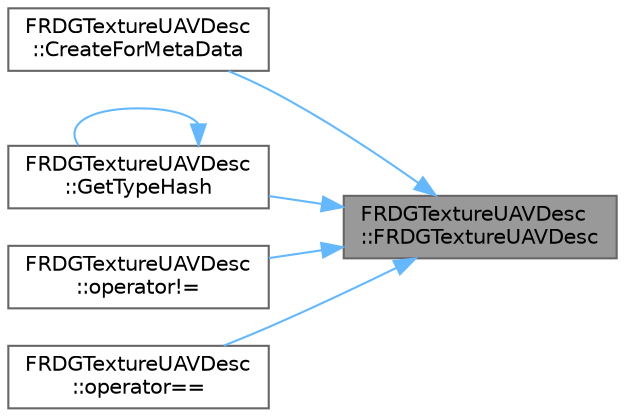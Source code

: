 digraph "FRDGTextureUAVDesc::FRDGTextureUAVDesc"
{
 // INTERACTIVE_SVG=YES
 // LATEX_PDF_SIZE
  bgcolor="transparent";
  edge [fontname=Helvetica,fontsize=10,labelfontname=Helvetica,labelfontsize=10];
  node [fontname=Helvetica,fontsize=10,shape=box,height=0.2,width=0.4];
  rankdir="RL";
  Node1 [id="Node000001",label="FRDGTextureUAVDesc\l::FRDGTextureUAVDesc",height=0.2,width=0.4,color="gray40", fillcolor="grey60", style="filled", fontcolor="black",tooltip=" "];
  Node1 -> Node2 [id="edge1_Node000001_Node000002",dir="back",color="steelblue1",style="solid",tooltip=" "];
  Node2 [id="Node000002",label="FRDGTextureUAVDesc\l::CreateForMetaData",height=0.2,width=0.4,color="grey40", fillcolor="white", style="filled",URL="$dc/d31/classFRDGTextureUAVDesc.html#a906090b8dabf991670e958371530f17a",tooltip="Create UAV with access to a specific meta data plane."];
  Node1 -> Node3 [id="edge2_Node000001_Node000003",dir="back",color="steelblue1",style="solid",tooltip=" "];
  Node3 [id="Node000003",label="FRDGTextureUAVDesc\l::GetTypeHash",height=0.2,width=0.4,color="grey40", fillcolor="white", style="filled",URL="$dc/d31/classFRDGTextureUAVDesc.html#a65b8b71328965a2b96720ee535391c00",tooltip=" "];
  Node3 -> Node3 [id="edge3_Node000003_Node000003",dir="back",color="steelblue1",style="solid",tooltip=" "];
  Node1 -> Node4 [id="edge4_Node000001_Node000004",dir="back",color="steelblue1",style="solid",tooltip=" "];
  Node4 [id="Node000004",label="FRDGTextureUAVDesc\l::operator!=",height=0.2,width=0.4,color="grey40", fillcolor="white", style="filled",URL="$dc/d31/classFRDGTextureUAVDesc.html#a6b7874fad0e87ed71ff910ef32c6673a",tooltip=" "];
  Node1 -> Node5 [id="edge5_Node000001_Node000005",dir="back",color="steelblue1",style="solid",tooltip=" "];
  Node5 [id="Node000005",label="FRDGTextureUAVDesc\l::operator==",height=0.2,width=0.4,color="grey40", fillcolor="white", style="filled",URL="$dc/d31/classFRDGTextureUAVDesc.html#a886d6c2af8fca721dd46c842e96e7a02",tooltip=" "];
}
